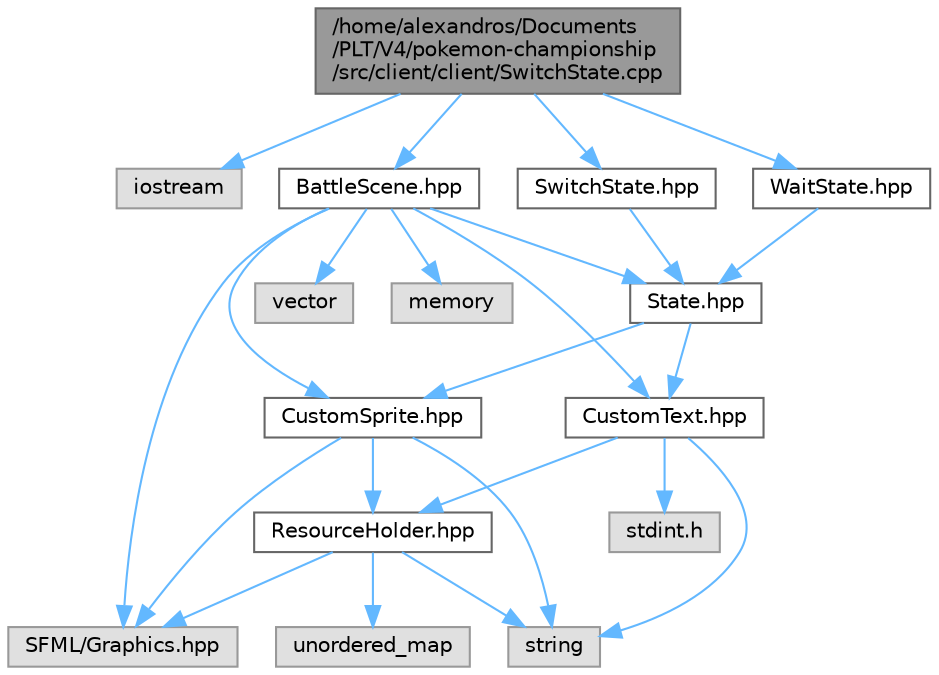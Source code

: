 digraph "/home/alexandros/Documents/PLT/V4/pokemon-championship/src/client/client/SwitchState.cpp"
{
 // LATEX_PDF_SIZE
  bgcolor="transparent";
  edge [fontname=Helvetica,fontsize=10,labelfontname=Helvetica,labelfontsize=10];
  node [fontname=Helvetica,fontsize=10,shape=box,height=0.2,width=0.4];
  Node1 [label="/home/alexandros/Documents\l/PLT/V4/pokemon-championship\l/src/client/client/SwitchState.cpp",height=0.2,width=0.4,color="gray40", fillcolor="grey60", style="filled", fontcolor="black",tooltip=" "];
  Node1 -> Node2 [color="steelblue1",style="solid"];
  Node2 [label="iostream",height=0.2,width=0.4,color="grey60", fillcolor="#E0E0E0", style="filled",tooltip=" "];
  Node1 -> Node3 [color="steelblue1",style="solid"];
  Node3 [label="BattleScene.hpp",height=0.2,width=0.4,color="grey40", fillcolor="white", style="filled",URL="$_battle_scene_8hpp.html",tooltip=" "];
  Node3 -> Node4 [color="steelblue1",style="solid"];
  Node4 [label="memory",height=0.2,width=0.4,color="grey60", fillcolor="#E0E0E0", style="filled",tooltip=" "];
  Node3 -> Node5 [color="steelblue1",style="solid"];
  Node5 [label="SFML/Graphics.hpp",height=0.2,width=0.4,color="grey60", fillcolor="#E0E0E0", style="filled",tooltip=" "];
  Node3 -> Node6 [color="steelblue1",style="solid"];
  Node6 [label="vector",height=0.2,width=0.4,color="grey60", fillcolor="#E0E0E0", style="filled",tooltip=" "];
  Node3 -> Node7 [color="steelblue1",style="solid"];
  Node7 [label="State.hpp",height=0.2,width=0.4,color="grey40", fillcolor="white", style="filled",URL="$client_2client_2state_8hpp.html",tooltip=" "];
  Node7 -> Node8 [color="steelblue1",style="solid"];
  Node8 [label="CustomText.hpp",height=0.2,width=0.4,color="grey40", fillcolor="white", style="filled",URL="$_custom_text_8hpp.html",tooltip=" "];
  Node8 -> Node9 [color="steelblue1",style="solid"];
  Node9 [label="string",height=0.2,width=0.4,color="grey60", fillcolor="#E0E0E0", style="filled",tooltip=" "];
  Node8 -> Node10 [color="steelblue1",style="solid"];
  Node10 [label="stdint.h",height=0.2,width=0.4,color="grey60", fillcolor="#E0E0E0", style="filled",tooltip=" "];
  Node8 -> Node11 [color="steelblue1",style="solid"];
  Node11 [label="ResourceHolder.hpp",height=0.2,width=0.4,color="grey40", fillcolor="white", style="filled",URL="$_resource_holder_8hpp.html",tooltip=" "];
  Node11 -> Node9 [color="steelblue1",style="solid"];
  Node11 -> Node12 [color="steelblue1",style="solid"];
  Node12 [label="unordered_map",height=0.2,width=0.4,color="grey60", fillcolor="#E0E0E0", style="filled",tooltip=" "];
  Node11 -> Node5 [color="steelblue1",style="solid"];
  Node7 -> Node13 [color="steelblue1",style="solid"];
  Node13 [label="CustomSprite.hpp",height=0.2,width=0.4,color="grey40", fillcolor="white", style="filled",URL="$_custom_sprite_8hpp.html",tooltip=" "];
  Node13 -> Node5 [color="steelblue1",style="solid"];
  Node13 -> Node9 [color="steelblue1",style="solid"];
  Node13 -> Node11 [color="steelblue1",style="solid"];
  Node3 -> Node8 [color="steelblue1",style="solid"];
  Node3 -> Node13 [color="steelblue1",style="solid"];
  Node1 -> Node14 [color="steelblue1",style="solid"];
  Node14 [label="WaitState.hpp",height=0.2,width=0.4,color="grey40", fillcolor="white", style="filled",URL="$_wait_state_8hpp.html",tooltip=" "];
  Node14 -> Node7 [color="steelblue1",style="solid"];
  Node1 -> Node15 [color="steelblue1",style="solid"];
  Node15 [label="SwitchState.hpp",height=0.2,width=0.4,color="grey40", fillcolor="white", style="filled",URL="$_switch_state_8hpp.html",tooltip=" "];
  Node15 -> Node7 [color="steelblue1",style="solid"];
}
